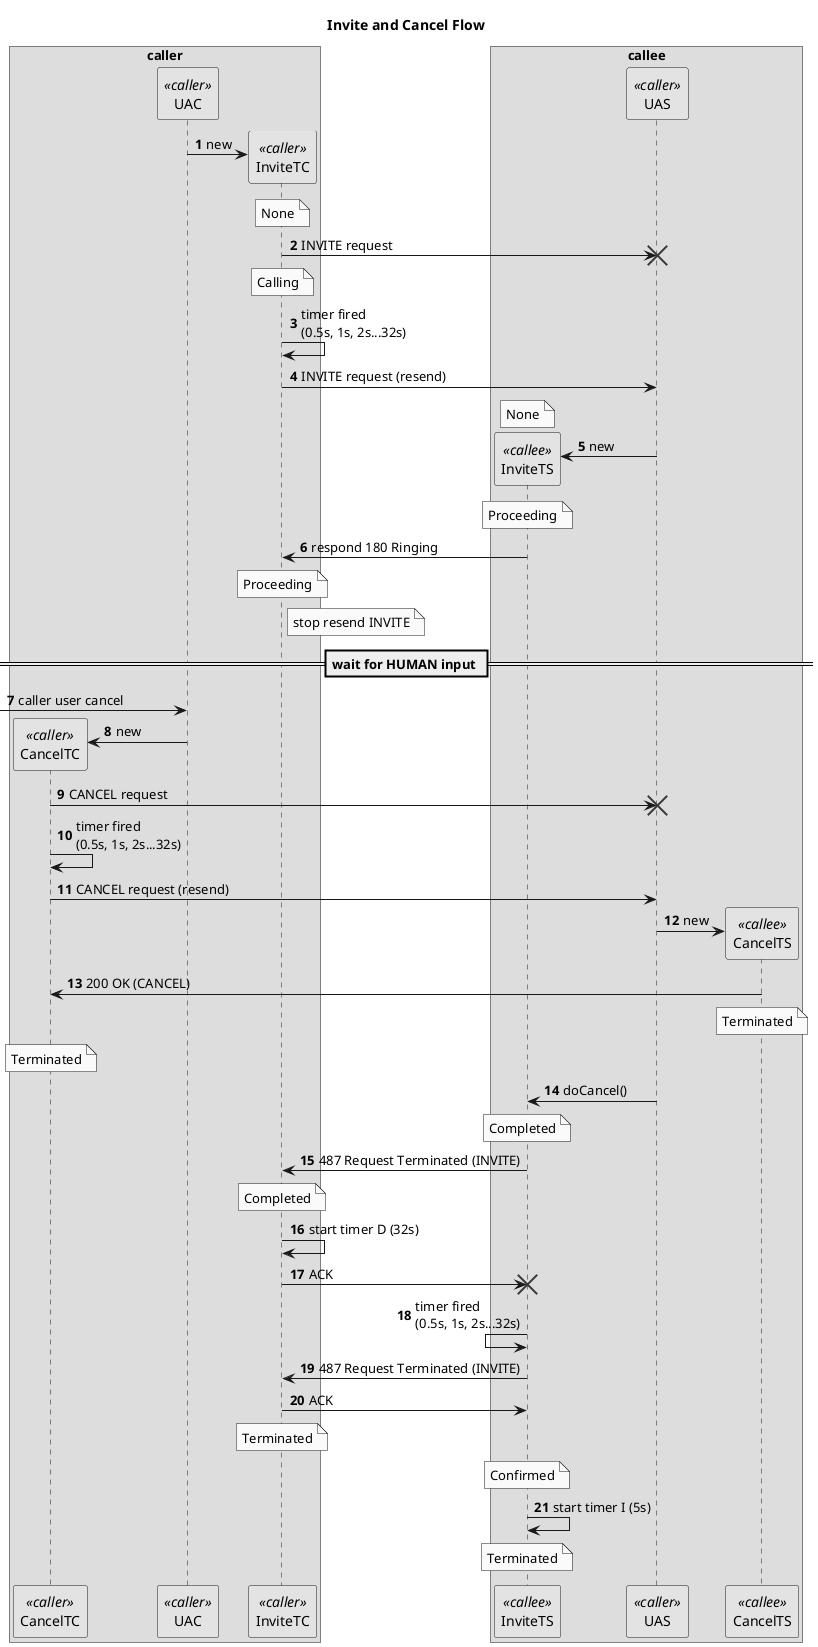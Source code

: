 @startuml
title Invite and Cancel Flow
skinparam monochrome true
autonumber

box "caller"
participant "CancelTC" as CancelTC << caller >>
participant "UAC" as UAC << caller >>
participant "InviteTC" as InviteTC << caller >>
end box

box "callee"
participant "InviteTS" as InviteTS << callee >>
participant "UAS" as UAS << caller >>
participant "CancelTS" as CancelTS << callee >>
end box

UAC -> InviteTC**: new
note over InviteTC: None
InviteTC -> UAS!!: INVITE request
note over InviteTC: Calling
InviteTC -> InviteTC: timer fired\n(0.5s, 1s, 2s...32s)
InviteTC -> UAS: INVITE request (resend)
note over InviteTS: None
InviteTS <- UAS**:new
note over InviteTS: Proceeding
InviteTC <- InviteTS: respond 180 Ringing
note over InviteTC: Proceeding
note right of InviteTC: stop resend INVITE
== wait for HUMAN input ==

 -> UAC: caller user cancel
UAC -> CancelTC**: new
CancelTC -> UAS!!: CANCEL request
CancelTC -> CancelTC: timer fired\n(0.5s, 1s, 2s...32s)
CancelTC -> UAS: CANCEL request (resend)
CancelTS <- UAS**: new
CancelTC <- CancelTS: 200 OK (CANCEL)
note over CancelTS: Terminated
note over CancelTC: Terminated
InviteTS <- UAS: doCancel()
note over InviteTS: Completed
InviteTC <- InviteTS: 487 Request Terminated (INVITE)
note over InviteTC: Completed
InviteTC -> InviteTC: start timer D (32s)
InviteTC -> InviteTS!!: ACK
InviteTS <- InviteTS: timer fired\n(0.5s, 1s, 2s...32s)
InviteTC <- InviteTS: 487 Request Terminated (INVITE)
InviteTC -> InviteTS: ACK
note over InviteTC: Terminated
note over InviteTS: Confirmed
InviteTS -> InviteTS: start timer I (5s)
note over InviteTS: Terminated
@enduml